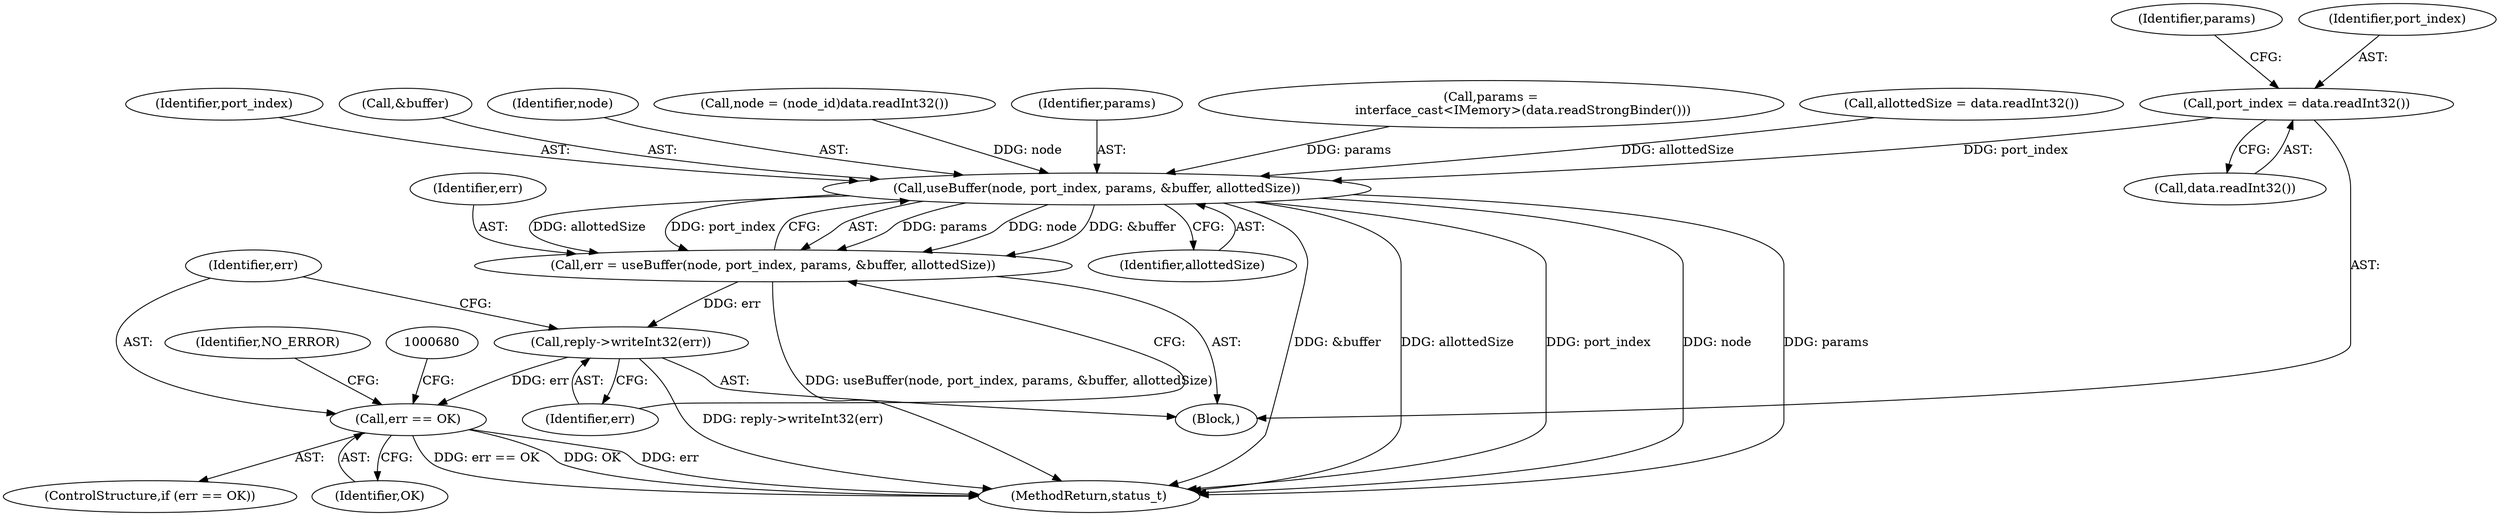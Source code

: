 digraph "0_Android_295c883fe3105b19bcd0f9e07d54c6b589fc5bff@API" {
"1000645" [label="(Call,port_index = data.readInt32())"];
"1000664" [label="(Call,useBuffer(node, port_index, params, &buffer, allottedSize))"];
"1000662" [label="(Call,err = useBuffer(node, port_index, params, &buffer, allottedSize))"];
"1000671" [label="(Call,reply->writeInt32(err))"];
"1000674" [label="(Call,err == OK)"];
"1000667" [label="(Identifier,params)"];
"1000649" [label="(Call,params =\n                interface_cast<IMemory>(data.readStrongBinder()))"];
"1000672" [label="(Identifier,err)"];
"1000657" [label="(Call,allottedSize = data.readInt32())"];
"1000647" [label="(Call,data.readInt32())"];
"1000670" [label="(Identifier,allottedSize)"];
"1000674" [label="(Call,err == OK)"];
"1000633" [label="(Block,)"];
"1000666" [label="(Identifier,port_index)"];
"1000675" [label="(Identifier,err)"];
"1000673" [label="(ControlStructure,if (err == OK))"];
"1000650" [label="(Identifier,params)"];
"1000683" [label="(Identifier,NO_ERROR)"];
"1000668" [label="(Call,&buffer)"];
"1000676" [label="(Identifier,OK)"];
"1000665" [label="(Identifier,node)"];
"1000646" [label="(Identifier,port_index)"];
"1000663" [label="(Identifier,err)"];
"1000662" [label="(Call,err = useBuffer(node, port_index, params, &buffer, allottedSize))"];
"1000645" [label="(Call,port_index = data.readInt32())"];
"1000671" [label="(Call,reply->writeInt32(err))"];
"1000664" [label="(Call,useBuffer(node, port_index, params, &buffer, allottedSize))"];
"1000639" [label="(Call,node = (node_id)data.readInt32())"];
"1001343" [label="(MethodReturn,status_t)"];
"1000645" -> "1000633"  [label="AST: "];
"1000645" -> "1000647"  [label="CFG: "];
"1000646" -> "1000645"  [label="AST: "];
"1000647" -> "1000645"  [label="AST: "];
"1000650" -> "1000645"  [label="CFG: "];
"1000645" -> "1000664"  [label="DDG: port_index"];
"1000664" -> "1000662"  [label="AST: "];
"1000664" -> "1000670"  [label="CFG: "];
"1000665" -> "1000664"  [label="AST: "];
"1000666" -> "1000664"  [label="AST: "];
"1000667" -> "1000664"  [label="AST: "];
"1000668" -> "1000664"  [label="AST: "];
"1000670" -> "1000664"  [label="AST: "];
"1000662" -> "1000664"  [label="CFG: "];
"1000664" -> "1001343"  [label="DDG: &buffer"];
"1000664" -> "1001343"  [label="DDG: allottedSize"];
"1000664" -> "1001343"  [label="DDG: port_index"];
"1000664" -> "1001343"  [label="DDG: node"];
"1000664" -> "1001343"  [label="DDG: params"];
"1000664" -> "1000662"  [label="DDG: params"];
"1000664" -> "1000662"  [label="DDG: node"];
"1000664" -> "1000662"  [label="DDG: &buffer"];
"1000664" -> "1000662"  [label="DDG: allottedSize"];
"1000664" -> "1000662"  [label="DDG: port_index"];
"1000639" -> "1000664"  [label="DDG: node"];
"1000649" -> "1000664"  [label="DDG: params"];
"1000657" -> "1000664"  [label="DDG: allottedSize"];
"1000662" -> "1000633"  [label="AST: "];
"1000663" -> "1000662"  [label="AST: "];
"1000672" -> "1000662"  [label="CFG: "];
"1000662" -> "1001343"  [label="DDG: useBuffer(node, port_index, params, &buffer, allottedSize)"];
"1000662" -> "1000671"  [label="DDG: err"];
"1000671" -> "1000633"  [label="AST: "];
"1000671" -> "1000672"  [label="CFG: "];
"1000672" -> "1000671"  [label="AST: "];
"1000675" -> "1000671"  [label="CFG: "];
"1000671" -> "1001343"  [label="DDG: reply->writeInt32(err)"];
"1000671" -> "1000674"  [label="DDG: err"];
"1000674" -> "1000673"  [label="AST: "];
"1000674" -> "1000676"  [label="CFG: "];
"1000675" -> "1000674"  [label="AST: "];
"1000676" -> "1000674"  [label="AST: "];
"1000680" -> "1000674"  [label="CFG: "];
"1000683" -> "1000674"  [label="CFG: "];
"1000674" -> "1001343"  [label="DDG: OK"];
"1000674" -> "1001343"  [label="DDG: err"];
"1000674" -> "1001343"  [label="DDG: err == OK"];
}
